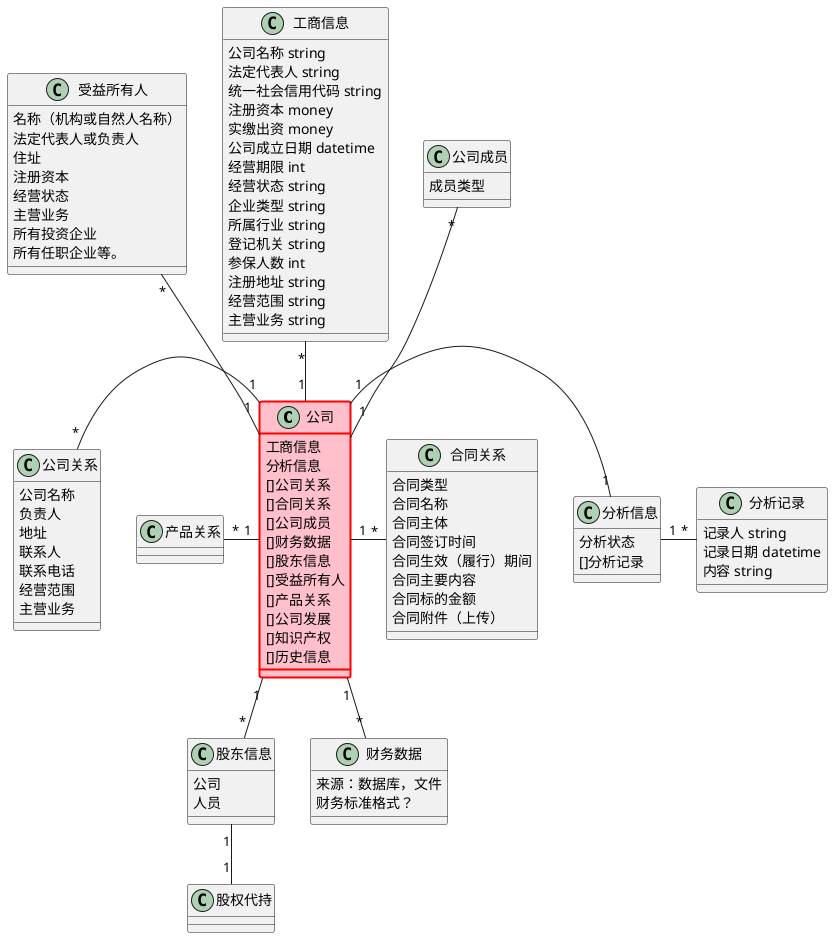 @startuml company

'公司
class 公司 {
    工商信息
    分析信息
    []公司关系
    []合同关系
    []公司成员
    []财务数据
    []股东信息
    []受益所有人
    []产品关系
    []公司发展
    []知识产权
    []历史信息
}

class 公司 #pink ##[bold]red

class 分析信息{
    分析状态
    []分析记录
}

分析信息 "1"-right-"*" 分析记录
class 分析记录 {
    记录人 string
    记录日期 datetime
    内容 string
}

class 工商信息{
    公司名称 string
    法定代表人 string
    统一社会信用代码 string
    注册资本 money
    实缴出资 money
    公司成立日期 datetime
    经营期限 int
    经营状态 string
    企业类型 string
    所属行业 string
    登记机关 string
    参保人数 int
    注册地址 string
    经营范围 string
    主营业务 string
}

class 公司关系{
    公司名称
    负责人
    地址
    联系人
    联系电话
    经营范围
    主营业务
}

class 合同关系{
     合同类型
     合同名称
     合同主体
     合同签订时间
     合同生效（履行）期间
     合同主要内容
     合同标的金额
     合同附件（上传）
}

class 公司成员{
    '@enum(法定代表人,董监高,重要人员)
    成员类型
}

class 财务数据{
    来源：数据库，文件
    财务标准格式？
}

class 股东信息{
    公司
    人员
}

class 股权代持{

}

class 产品关系{
}

class 受益所有人{
    名称（机构或自然人名称）
    法定代表人或负责人
    住址
    注册资本
    经营状态
    主营业务
    所有投资企业
    所有任职企业等。
}

公司 "1"-left-"*" 产品关系
公司 "1"-left-"*" 公司关系
公司 "1"-down-"*" 股东信息
公司 "1"-down-"*" 财务数据
公司 "1"-up-"*" 公司成员
公司 "1"-right-"*" 合同关系
公司 "1"-up-"*" 工商信息
公司 "1"-right-"1" 分析信息
公司 "1"-up-"*" 受益所有人
股权代持 "1"-up-"1" 股东信息



@enduml